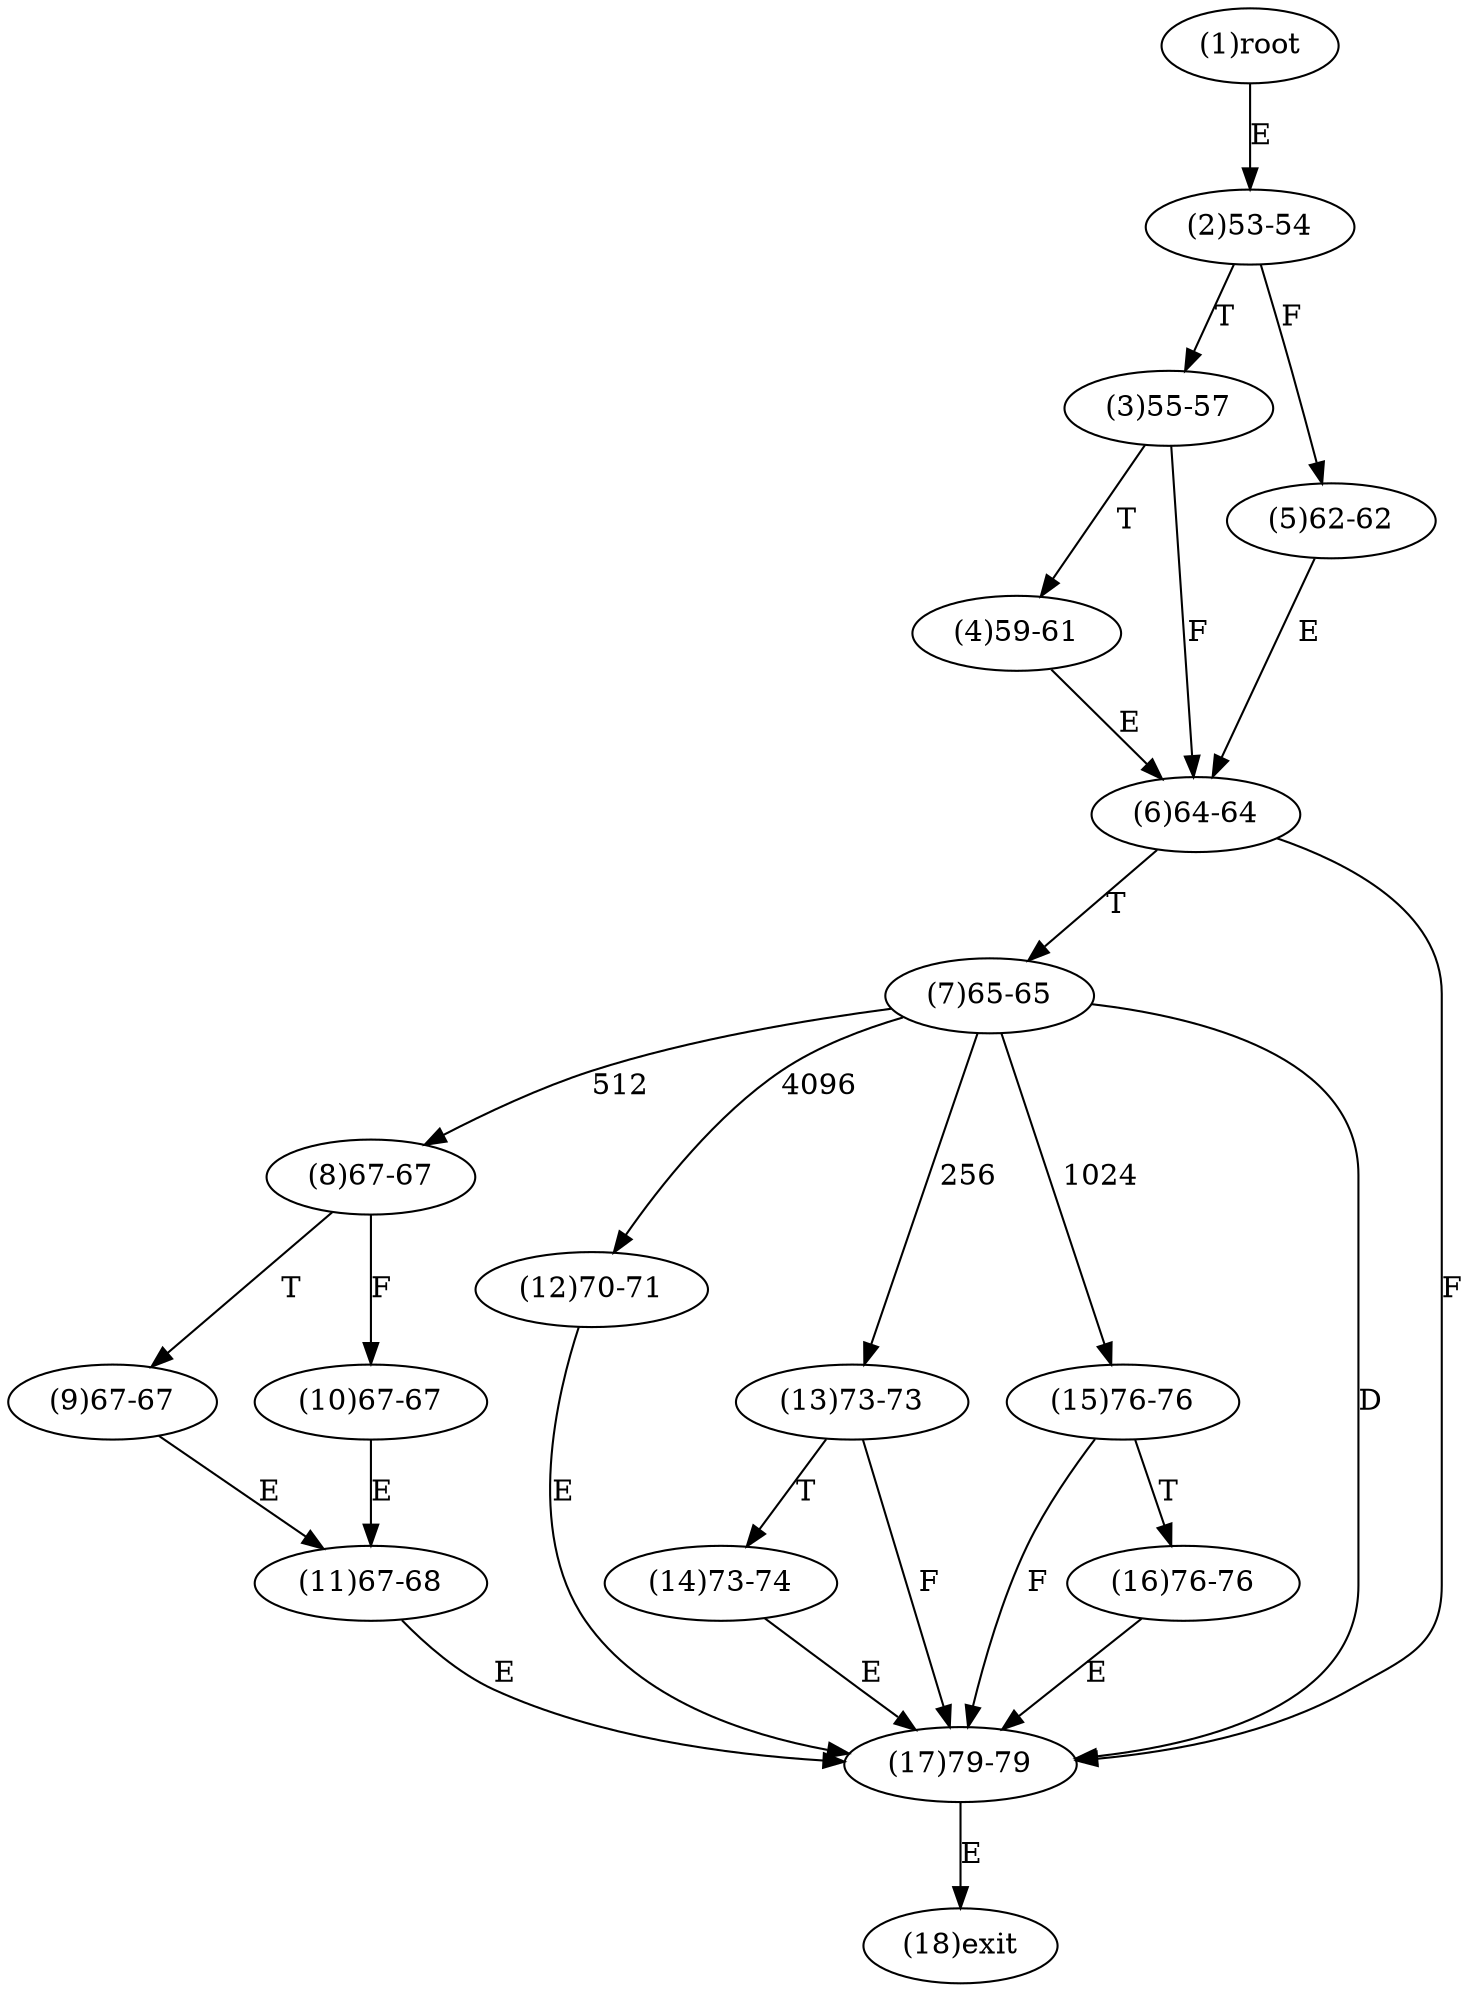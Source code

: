digraph "" { 
1[ label="(1)root"];
2[ label="(2)53-54"];
3[ label="(3)55-57"];
4[ label="(4)59-61"];
5[ label="(5)62-62"];
6[ label="(6)64-64"];
7[ label="(7)65-65"];
8[ label="(8)67-67"];
9[ label="(9)67-67"];
10[ label="(10)67-67"];
11[ label="(11)67-68"];
12[ label="(12)70-71"];
13[ label="(13)73-73"];
14[ label="(14)73-74"];
15[ label="(15)76-76"];
17[ label="(17)79-79"];
16[ label="(16)76-76"];
18[ label="(18)exit"];
1->2[ label="E"];
2->5[ label="F"];
2->3[ label="T"];
3->6[ label="F"];
3->4[ label="T"];
4->6[ label="E"];
5->6[ label="E"];
6->17[ label="F"];
6->7[ label="T"];
7->13[ label="256"];
7->8[ label="512"];
7->15[ label="1024"];
7->12[ label="4096"];
7->17[ label="D"];
8->10[ label="F"];
8->9[ label="T"];
9->11[ label="E"];
10->11[ label="E"];
11->17[ label="E"];
12->17[ label="E"];
13->17[ label="F"];
13->14[ label="T"];
14->17[ label="E"];
15->17[ label="F"];
15->16[ label="T"];
16->17[ label="E"];
17->18[ label="E"];
}